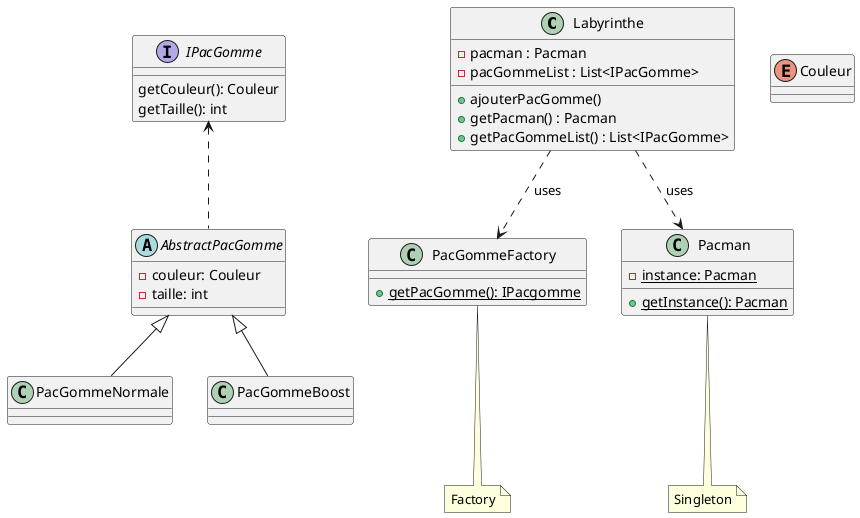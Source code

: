 @startuml Pacman

class Labyrinthe {
     - pacman : Pacman
     - pacGommeList : List<IPacGomme>
     + ajouterPacGomme()
     + getPacman() : Pacman
     + getPacGommeList() : List<IPacGomme>
}


enum Couleur

interface IPacGomme {
     getCouleur(): Couleur
     getTaille(): int
}

abstract AbstractPacGomme {
     - couleur: Couleur
     - taille: int
}

class PacGommeNormale
class PacGommeBoost

PacGommeNormale -u-|> AbstractPacGomme
PacGommeBoost -u-|> AbstractPacGomme
AbstractPacGomme .u.> IPacGomme

class PacGommeFactory {
     {static} + getPacGomme(): IPacgomme
}

note "Factory" as N1
PacGommeFactory ... N1


class Pacman {
    {static} - instance: Pacman
    {static} + getInstance(): Pacman
}
note "Singleton" as N2
Pacman ... N2

Labyrinthe ..> PacGommeFactory : uses
Labyrinthe ..> Pacman : uses

@enduml[]